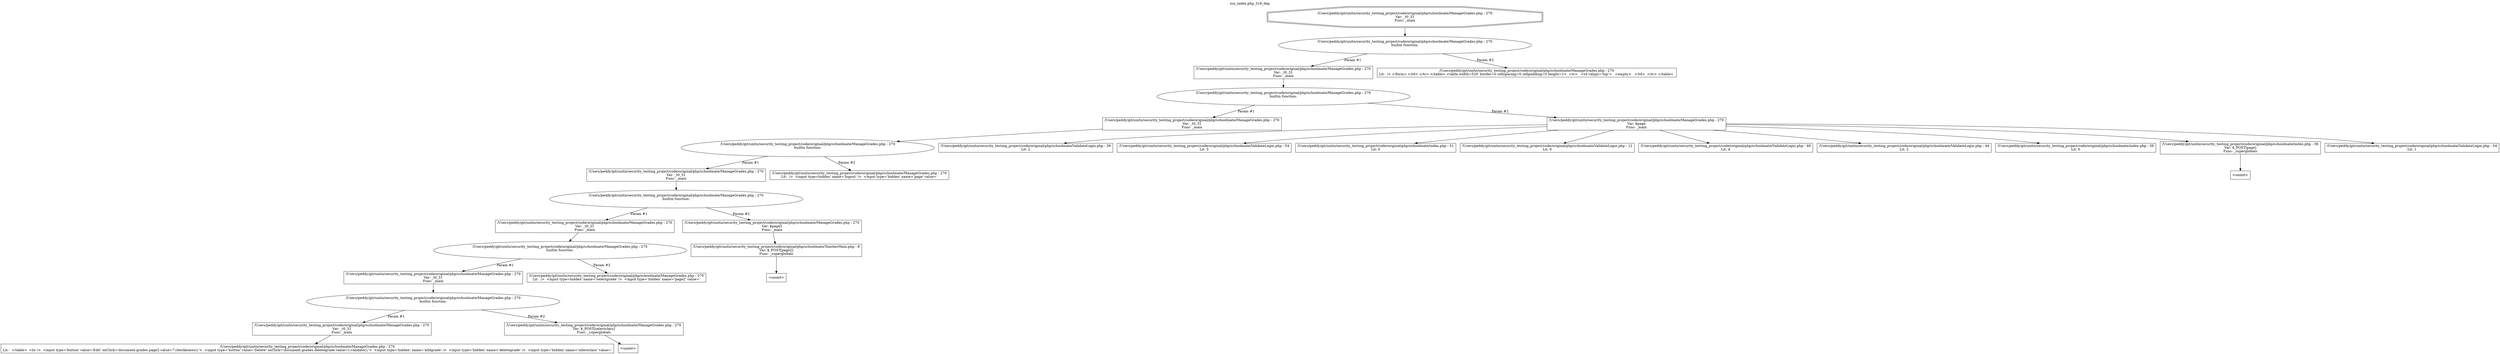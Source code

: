 digraph cfg {
  label="xss_index.php_316_dep";
  labelloc=t;
  n1 [shape=doubleoctagon, label="/Users/peddy/git/unitn/security_testing_project/code/original/php/schoolmate/ManageGrades.php : 270\nVar: _t0_31\nFunc: _main\n"];
  n2 [shape=ellipse, label="/Users/peddy/git/unitn/security_testing_project/code/original/php/schoolmate/ManageGrades.php : 270\nbuiltin function:\n.\n"];
  n3 [shape=box, label="/Users/peddy/git/unitn/security_testing_project/code/original/php/schoolmate/ManageGrades.php : 270\nVar: _t0_31\nFunc: _main\n"];
  n4 [shape=ellipse, label="/Users/peddy/git/unitn/security_testing_project/code/original/php/schoolmate/ManageGrades.php : 270\nbuiltin function:\n.\n"];
  n5 [shape=box, label="/Users/peddy/git/unitn/security_testing_project/code/original/php/schoolmate/ManageGrades.php : 270\nVar: _t0_31\nFunc: _main\n"];
  n6 [shape=ellipse, label="/Users/peddy/git/unitn/security_testing_project/code/original/php/schoolmate/ManageGrades.php : 270\nbuiltin function:\n.\n"];
  n7 [shape=box, label="/Users/peddy/git/unitn/security_testing_project/code/original/php/schoolmate/ManageGrades.php : 270\nVar: _t0_31\nFunc: _main\n"];
  n8 [shape=ellipse, label="/Users/peddy/git/unitn/security_testing_project/code/original/php/schoolmate/ManageGrades.php : 270\nbuiltin function:\n.\n"];
  n9 [shape=box, label="/Users/peddy/git/unitn/security_testing_project/code/original/php/schoolmate/ManageGrades.php : 270\nVar: _t0_31\nFunc: _main\n"];
  n10 [shape=ellipse, label="/Users/peddy/git/unitn/security_testing_project/code/original/php/schoolmate/ManageGrades.php : 270\nbuiltin function:\n.\n"];
  n11 [shape=box, label="/Users/peddy/git/unitn/security_testing_project/code/original/php/schoolmate/ManageGrades.php : 270\nVar: _t0_31\nFunc: _main\n"];
  n12 [shape=ellipse, label="/Users/peddy/git/unitn/security_testing_project/code/original/php/schoolmate/ManageGrades.php : 270\nbuiltin function:\n.\n"];
  n13 [shape=box, label="/Users/peddy/git/unitn/security_testing_project/code/original/php/schoolmate/ManageGrades.php : 270\nVar: _t0_31\nFunc: _main\n"];
  n14 [shape=box, label="/Users/peddy/git/unitn/security_testing_project/code/original/php/schoolmate/ManageGrades.php : 270\nLit:   </table>  <br />  <input type='button' value='Edit' onClick='document.grades.page2.value=7;checkboxes();'>  <input type='button' value='Delete' onClick='document.grades.deletegrade.value=1;validate();'>  <input type='hidden' name='addgrade' />  <input type='hidden' name='deletegrade' />  <input type='hidden' name='selectclass' value='\n"];
  n15 [shape=box, label="/Users/peddy/git/unitn/security_testing_project/code/original/php/schoolmate/ManageGrades.php : 270\nVar: $_POST[selectclass]\nFunc: _superglobals\n"];
  n16 [shape=box, label="<uninit>"];
  n17 [shape=box, label="/Users/peddy/git/unitn/security_testing_project/code/original/php/schoolmate/ManageGrades.php : 270\nLit:  />  <input type=hidden' name='selectgrade' />  <input type='hidden' name='page2' value='\n"];
  n18 [shape=box, label="/Users/peddy/git/unitn/security_testing_project/code/original/php/schoolmate/ManageGrades.php : 270\nVar: $page2\nFunc: _main\n"];
  n19 [shape=box, label="/Users/peddy/git/unitn/security_testing_project/code/original/php/schoolmate/TeacherMain.php : 8\nVar: $_POST[page2]\nFunc: _superglobals\n"];
  n20 [shape=box, label="<uninit>"];
  n21 [shape=box, label="/Users/peddy/git/unitn/security_testing_project/code/original/php/schoolmate/ManageGrades.php : 270\nLit:  />  <input type=hidden' name='logout' />  <input type='hidden' name='page' value='\n"];
  n22 [shape=box, label="/Users/peddy/git/unitn/security_testing_project/code/original/php/schoolmate/ManageGrades.php : 270\nVar: $page\nFunc: _main\n"];
  n23 [shape=box, label="/Users/peddy/git/unitn/security_testing_project/code/original/php/schoolmate/ValidateLogin.php : 39\nLit: 2\n"];
  n24 [shape=box, label="/Users/peddy/git/unitn/security_testing_project/code/original/php/schoolmate/ValidateLogin.php : 54\nLit: 5\n"];
  n25 [shape=box, label="/Users/peddy/git/unitn/security_testing_project/code/original/php/schoolmate/index.php : 51\nLit: 0\n"];
  n26 [shape=box, label="/Users/peddy/git/unitn/security_testing_project/code/original/php/schoolmate/ValidateLogin.php : 12\nLit: 0\n"];
  n27 [shape=box, label="/Users/peddy/git/unitn/security_testing_project/code/original/php/schoolmate/ValidateLogin.php : 49\nLit: 4\n"];
  n28 [shape=box, label="/Users/peddy/git/unitn/security_testing_project/code/original/php/schoolmate/ValidateLogin.php : 44\nLit: 2\n"];
  n29 [shape=box, label="/Users/peddy/git/unitn/security_testing_project/code/original/php/schoolmate/index.php : 39\nLit: 0\n"];
  n30 [shape=box, label="/Users/peddy/git/unitn/security_testing_project/code/original/php/schoolmate/index.php : 36\nVar: $_POST[page]\nFunc: _superglobals\n"];
  n31 [shape=box, label="<uninit>"];
  n32 [shape=box, label="/Users/peddy/git/unitn/security_testing_project/code/original/php/schoolmate/ValidateLogin.php : 34\nLit: 1\n"];
  n33 [shape=box, label="/Users/peddy/git/unitn/security_testing_project/code/original/php/schoolmate/ManageGrades.php : 270\nLit:  /> </form> </td> </tr> </table> <table width=520' border=0 cellspacing=0 cellpadding=0 height=1>  <tr>   <td valign='top'>   <empty>   </td>  </tr> </table> \n"];
  n1 -> n2;
  n3 -> n4;
  n5 -> n6;
  n7 -> n8;
  n9 -> n10;
  n11 -> n12;
  n13 -> n14;
  n12 -> n13[label="Param #1"];
  n12 -> n15[label="Param #2"];
  n15 -> n16;
  n10 -> n11[label="Param #1"];
  n10 -> n17[label="Param #2"];
  n8 -> n9[label="Param #1"];
  n8 -> n18[label="Param #2"];
  n19 -> n20;
  n18 -> n19;
  n6 -> n7[label="Param #1"];
  n6 -> n21[label="Param #2"];
  n4 -> n5[label="Param #1"];
  n4 -> n22[label="Param #2"];
  n22 -> n23;
  n22 -> n24;
  n22 -> n25;
  n22 -> n26;
  n22 -> n27;
  n22 -> n28;
  n22 -> n29;
  n22 -> n30;
  n22 -> n32;
  n30 -> n31;
  n2 -> n3[label="Param #1"];
  n2 -> n33[label="Param #2"];
}
